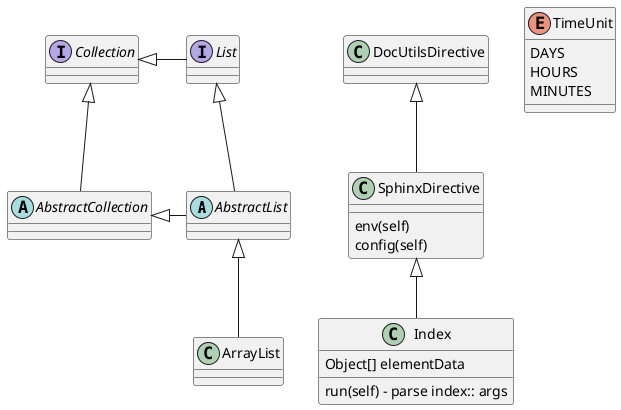 @startuml

abstract class AbstractList
abstract AbstractCollection
interface List
interface Collection

List <|-- AbstractList
Collection <|-- AbstractCollection

Collection <|- List
AbstractCollection <|- AbstractList
AbstractList <|-- ArrayList

DocUtilsDirective <|-- SphinxDirective
SphinxDirective <|-- Index

class SphinxDirective {

env(self)
config(self)

}

class Index {
Object[] elementData
run(self) - parse index:: args
}

enum TimeUnit {
DAYS
HOURS
MINUTES
}

@enduml